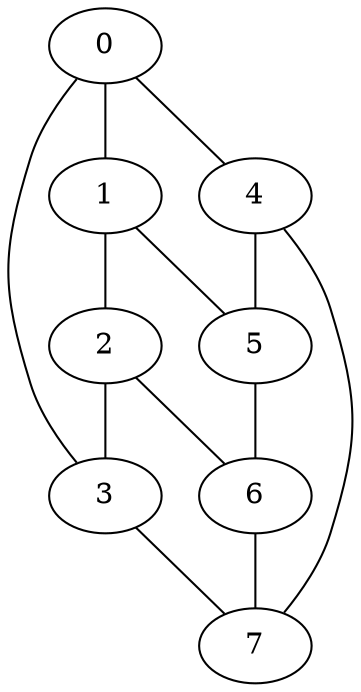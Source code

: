strict graph "circular_ladder_graph(4)" {
	0 -- 1;
	0 -- 3;
	0 -- 4;
	1 -- 2;
	1 -- 5;
	2 -- 3;
	2 -- 6;
	3 -- 7;
	4 -- 5;
	4 -- 7;
	5 -- 6;
	6 -- 7;
}

